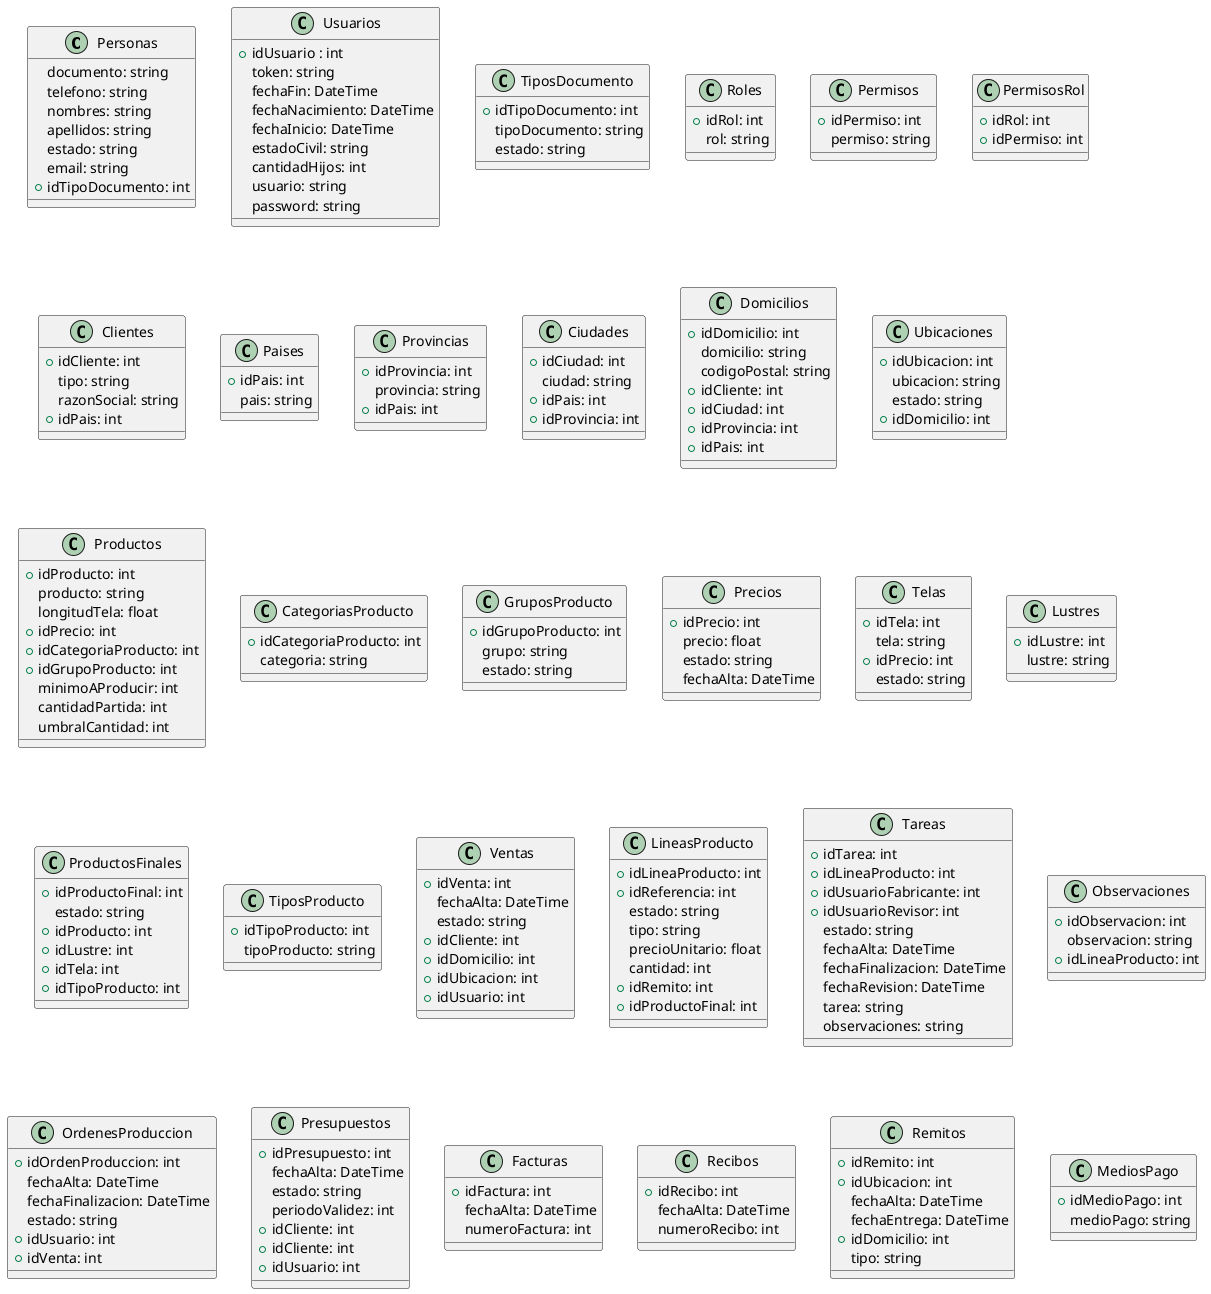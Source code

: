 @startuml Clases
class Personas{
   documento: string
   telefono: string
   nombres: string
   apellidos: string
   estado: string
   email: string
   +idTipoDocumento: int
}

class Usuarios {
   +idUsuario : int
   token: string
   fechaFin: DateTime
   fechaNacimiento: DateTime
   fechaInicio: DateTime
   estadoCivil: string
   cantidadHijos: int
   usuario: string
   password: string
}

class TiposDocumento{
   +idTipoDocumento: int
   tipoDocumento: string
   estado: string
}

class Roles{
    +idRol: int
    rol: string
}

class Permisos{
    +idPermiso: int
    permiso: string
}

class PermisosRol{
    +idRol: int
    +idPermiso: int
}

class Clientes{
    +idCliente: int
    tipo: string
    razonSocial: string 
    +idPais: int
}

class Paises{
    +idPais: int
    pais: string
}

class Provincias{
    +idProvincia: int
    provincia: string
    +idPais: int
}

class Ciudades{
    +idCiudad: int
    ciudad: string
    +idPais: int
    +idProvincia: int
}

class Domicilios{
    +idDomicilio: int
    domicilio: string
    codigoPostal: string
    +idCliente: int
    +idCiudad: int
    +idProvincia: int
    +idPais: int
}

class Ubicaciones{
    +idUbicacion: int
    ubicacion: string
    estado: string
    +idDomicilio: int
}

class Productos{
    +idProducto: int
    producto: string
    longitudTela: float
    +idPrecio: int
    +idCategoriaProducto: int
    +idGrupoProducto: int
    minimoAProducir: int
    cantidadPartida: int
    umbralCantidad: int
}

class CategoriasProducto{
    +idCategoriaProducto: int
    categoria: string
}

class GruposProducto{
    +idGrupoProducto: int
    grupo: string
    estado: string
}

class Precios{
    +idPrecio: int
    precio: float
    estado: string
    fechaAlta: DateTime
}

class Telas{
    +idTela: int
    tela: string
    +idPrecio: int
    estado: string
}

class Lustres{
    +idLustre: int
    lustre: string
}

class ProductosFinales{
    +idProductoFinal: int
    estado: string    
    +idProducto: int
    +idLustre: int
    +idTela: int
    +idTipoProducto: int
}

class TiposProducto{
    +idTipoProducto: int
    tipoProducto: string
}

class Ventas{
    +idVenta: int
    fechaAlta: DateTime
    estado: string
    +idCliente: int
    +idDomicilio: int
    +idUbicacion: int
    +idUsuario: int
}

class LineasProducto{
    +idLineaProducto: int
    +idReferencia: int
    estado: string
    tipo: string
    precioUnitario: float
    cantidad: int
    +idRemito: int
    +idProductoFinal: int
}

class Tareas{
    +idTarea: int
    +idLineaProducto: int
    +idUsuarioFabricante: int
    +idUsuarioRevisor: int
    estado: string
    fechaAlta: DateTime
    fechaFinalizacion: DateTime
    fechaRevision: DateTime
    tarea: string
    observaciones: string
}

class Observaciones{
    +idObservacion: int
    observacion: string
    +idLineaProducto: int
}

class OrdenesProduccion{
    +idOrdenProduccion: int
    fechaAlta: DateTime
    fechaFinalizacion: DateTime
    estado: string
    +idUsuario: int
    +idVenta: int
}

class Presupuestos{
    +idPresupuesto: int
    fechaAlta: DateTime
    estado: string
    periodoValidez: int
    +idCliente: int
    +idCliente: int
    +idUsuario: int
}

class Facturas{
    +idFactura: int
    fechaAlta: DateTime
    numeroFactura: int
}

class Recibos{
    +idRecibo: int
    fechaAlta: DateTime
    numeroRecibo: int
}

class Remitos{
    +idRemito: int
    +idUbicacion: int
    fechaAlta: DateTime
    fechaEntrega: DateTime
    +idDomicilio: int
    tipo: string

}

class MediosPago{
    +idMedioPago: int
    medioPago: string
}



@enduml